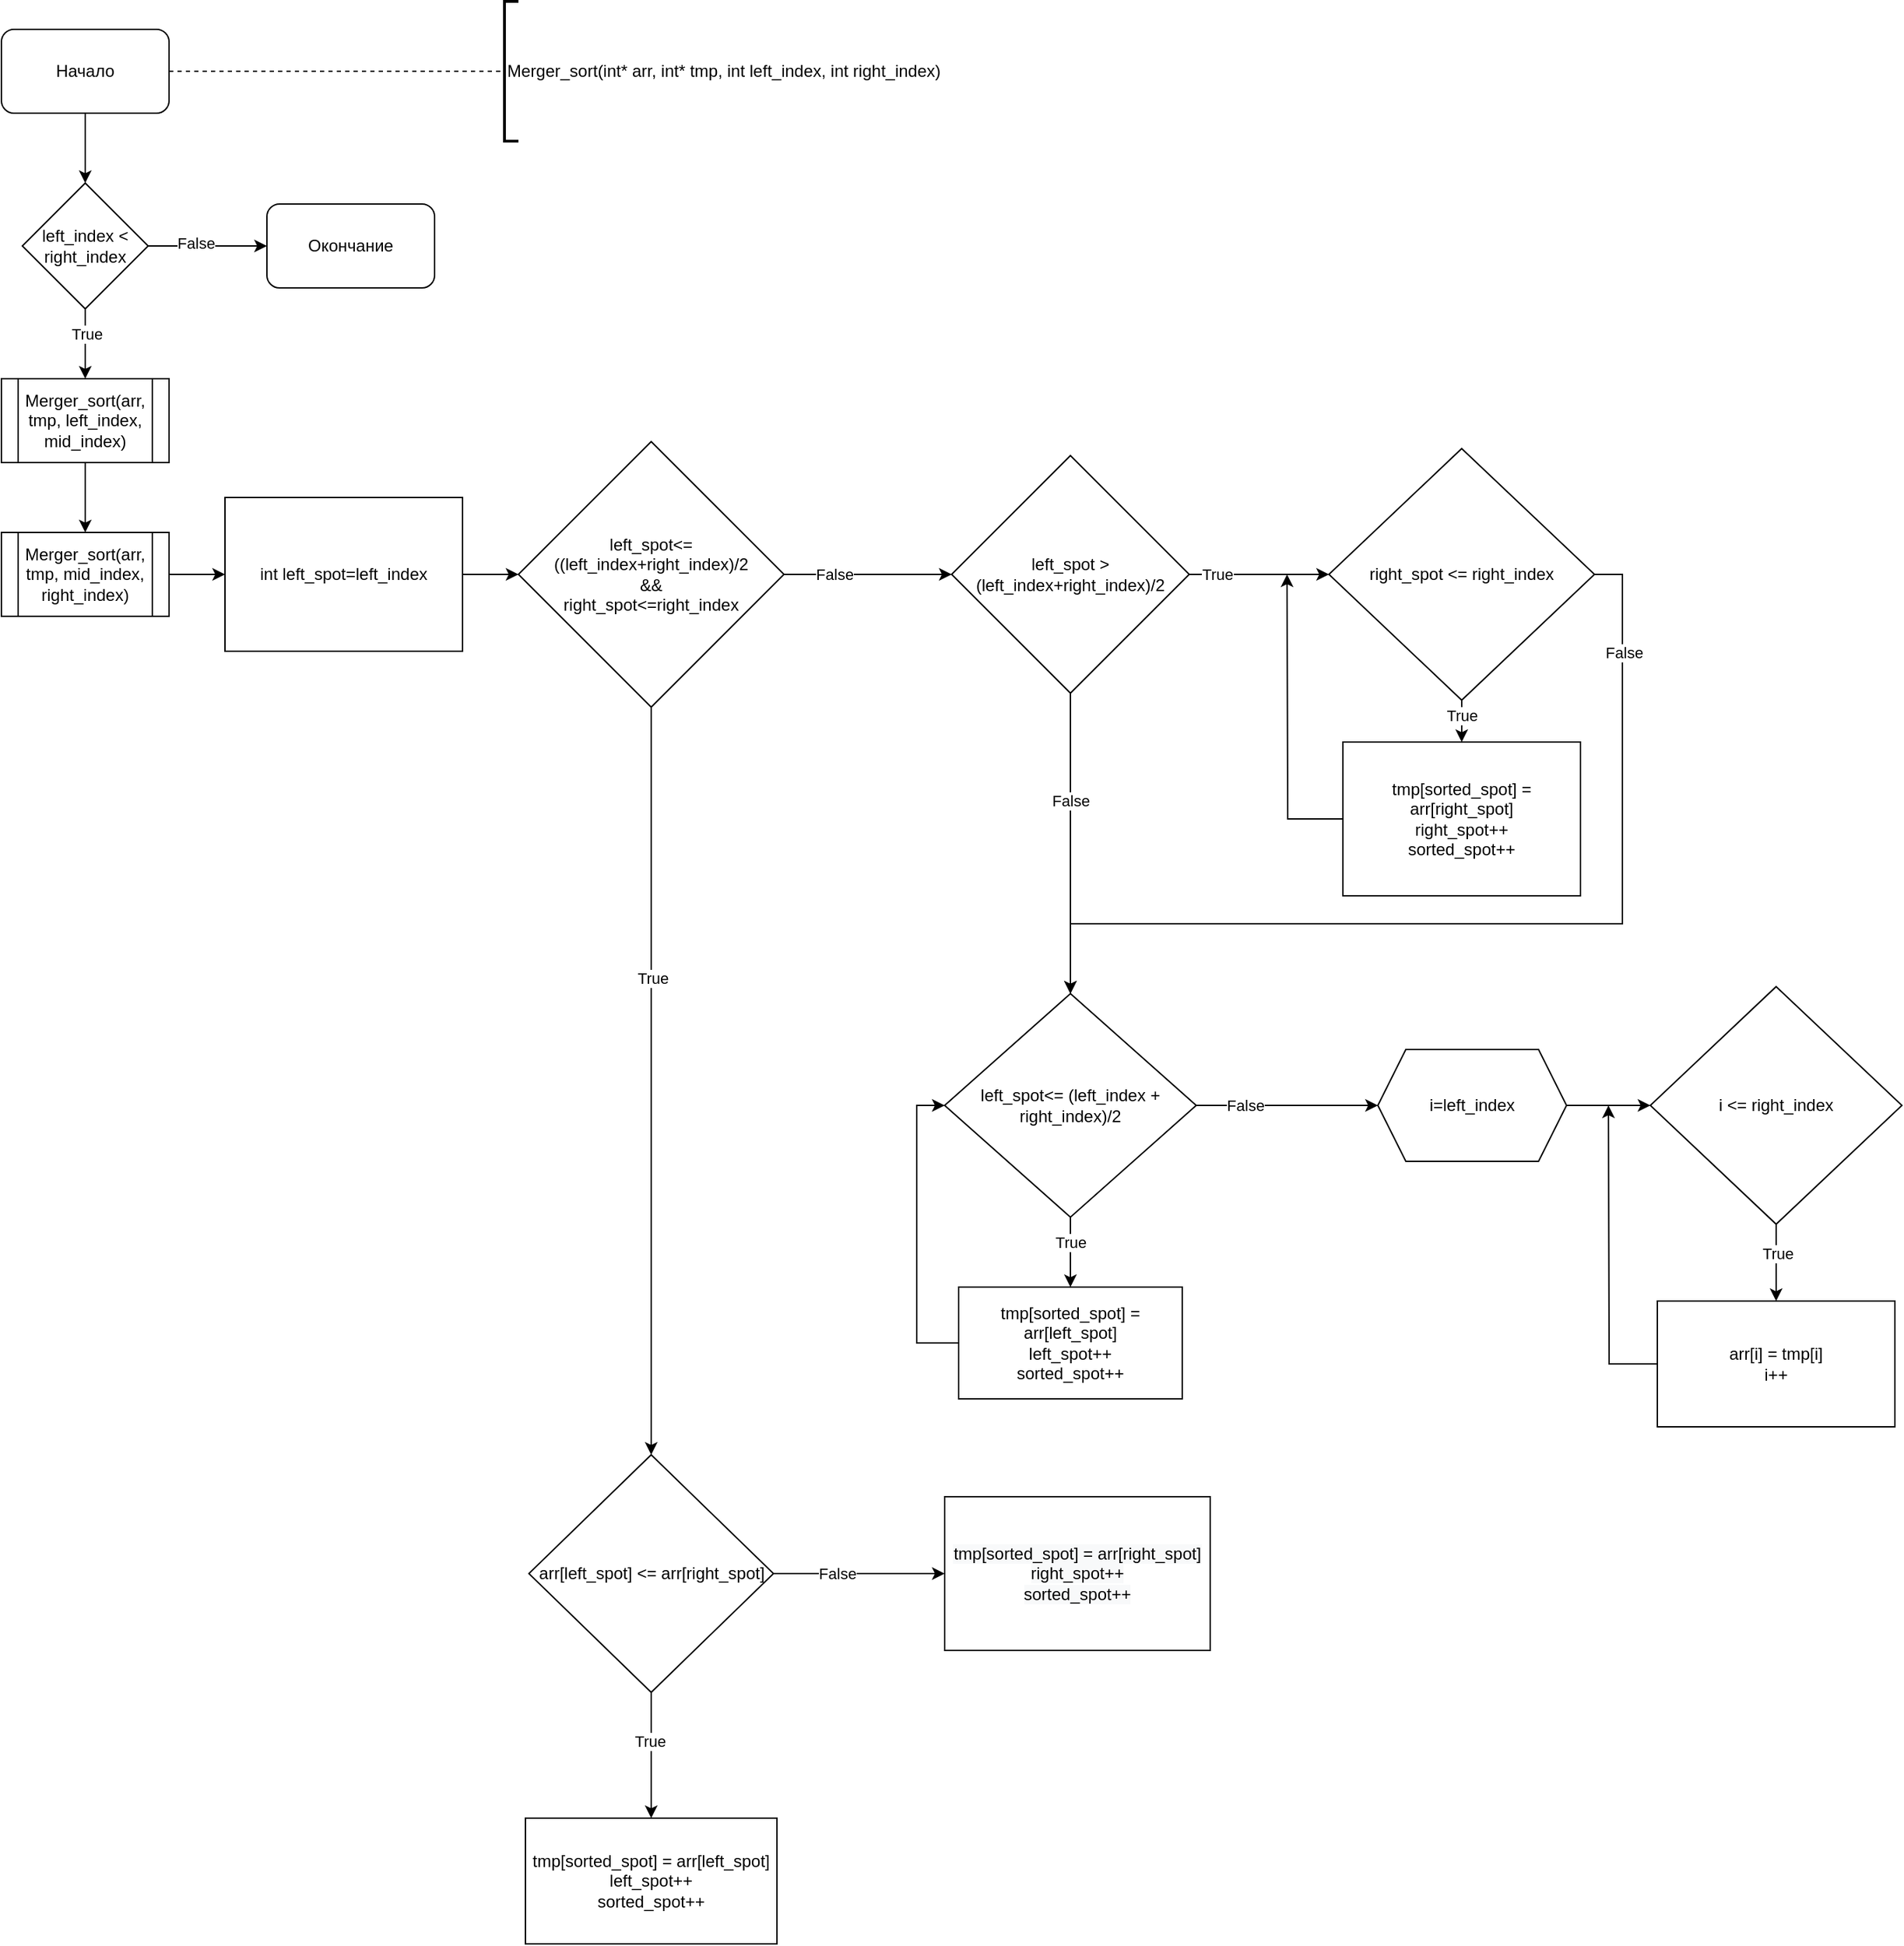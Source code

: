 <mxfile version="15.6.8" type="github">
  <diagram id="jkDw5KnAWA2Iy1HF7PQo" name="Page-1">
    <mxGraphModel dx="981" dy="1626" grid="1" gridSize="10" guides="1" tooltips="1" connect="1" arrows="1" fold="1" page="1" pageScale="1" pageWidth="850" pageHeight="1100" math="0" shadow="0">
      <root>
        <mxCell id="0" />
        <mxCell id="1" parent="0" />
        <mxCell id="MXh0XPTJ4W-5BztZ-EwL-6" value="" style="edgeStyle=orthogonalEdgeStyle;rounded=0;orthogonalLoop=1;jettySize=auto;html=1;" edge="1" parent="1" source="MXh0XPTJ4W-5BztZ-EwL-1" target="MXh0XPTJ4W-5BztZ-EwL-5">
          <mxGeometry relative="1" as="geometry" />
        </mxCell>
        <mxCell id="MXh0XPTJ4W-5BztZ-EwL-1" value="Начало" style="rounded=1;whiteSpace=wrap;html=1;" vertex="1" parent="1">
          <mxGeometry x="40" y="20" width="120" height="60" as="geometry" />
        </mxCell>
        <mxCell id="MXh0XPTJ4W-5BztZ-EwL-2" value="Merger_sort(int* arr, int* tmp, int left_index, int right_index)" style="strokeWidth=2;html=1;shape=mxgraph.flowchart.annotation_1;align=left;pointerEvents=1;" vertex="1" parent="1">
          <mxGeometry x="400" width="10" height="100" as="geometry" />
        </mxCell>
        <mxCell id="MXh0XPTJ4W-5BztZ-EwL-4" value="" style="endArrow=none;dashed=1;html=1;rounded=0;exitX=1;exitY=0.5;exitDx=0;exitDy=0;entryX=0;entryY=0.5;entryDx=0;entryDy=0;entryPerimeter=0;" edge="1" parent="1" source="MXh0XPTJ4W-5BztZ-EwL-1" target="MXh0XPTJ4W-5BztZ-EwL-2">
          <mxGeometry width="50" height="50" relative="1" as="geometry">
            <mxPoint x="400" y="320" as="sourcePoint" />
            <mxPoint x="450" y="270" as="targetPoint" />
          </mxGeometry>
        </mxCell>
        <mxCell id="MXh0XPTJ4W-5BztZ-EwL-10" value="" style="edgeStyle=orthogonalEdgeStyle;rounded=0;orthogonalLoop=1;jettySize=auto;html=1;" edge="1" parent="1" source="MXh0XPTJ4W-5BztZ-EwL-5" target="MXh0XPTJ4W-5BztZ-EwL-7">
          <mxGeometry relative="1" as="geometry" />
        </mxCell>
        <mxCell id="MXh0XPTJ4W-5BztZ-EwL-11" value="True" style="edgeLabel;html=1;align=center;verticalAlign=middle;resizable=0;points=[];" vertex="1" connectable="0" parent="MXh0XPTJ4W-5BztZ-EwL-10">
          <mxGeometry x="-0.301" y="1" relative="1" as="geometry">
            <mxPoint as="offset" />
          </mxGeometry>
        </mxCell>
        <mxCell id="MXh0XPTJ4W-5BztZ-EwL-13" value="" style="edgeStyle=orthogonalEdgeStyle;rounded=0;orthogonalLoop=1;jettySize=auto;html=1;" edge="1" parent="1" source="MXh0XPTJ4W-5BztZ-EwL-5" target="MXh0XPTJ4W-5BztZ-EwL-12">
          <mxGeometry relative="1" as="geometry" />
        </mxCell>
        <mxCell id="MXh0XPTJ4W-5BztZ-EwL-14" value="False" style="edgeLabel;html=1;align=center;verticalAlign=middle;resizable=0;points=[];" vertex="1" connectable="0" parent="MXh0XPTJ4W-5BztZ-EwL-13">
          <mxGeometry x="-0.216" y="2" relative="1" as="geometry">
            <mxPoint as="offset" />
          </mxGeometry>
        </mxCell>
        <mxCell id="MXh0XPTJ4W-5BztZ-EwL-5" value="left_index &amp;lt; right_index" style="rhombus;whiteSpace=wrap;html=1;" vertex="1" parent="1">
          <mxGeometry x="55" y="130" width="90" height="90" as="geometry" />
        </mxCell>
        <mxCell id="MXh0XPTJ4W-5BztZ-EwL-9" value="" style="edgeStyle=orthogonalEdgeStyle;rounded=0;orthogonalLoop=1;jettySize=auto;html=1;" edge="1" parent="1" source="MXh0XPTJ4W-5BztZ-EwL-7" target="MXh0XPTJ4W-5BztZ-EwL-8">
          <mxGeometry relative="1" as="geometry" />
        </mxCell>
        <mxCell id="MXh0XPTJ4W-5BztZ-EwL-7" value="Merger_sort(arr, tmp, left_index, mid_index)" style="shape=process;whiteSpace=wrap;html=1;backgroundOutline=1;" vertex="1" parent="1">
          <mxGeometry x="40" y="270" width="120" height="60" as="geometry" />
        </mxCell>
        <mxCell id="MXh0XPTJ4W-5BztZ-EwL-18" value="" style="edgeStyle=orthogonalEdgeStyle;rounded=0;orthogonalLoop=1;jettySize=auto;html=1;entryX=0;entryY=0.5;entryDx=0;entryDy=0;" edge="1" parent="1" source="MXh0XPTJ4W-5BztZ-EwL-8" target="MXh0XPTJ4W-5BztZ-EwL-41">
          <mxGeometry relative="1" as="geometry">
            <mxPoint x="220" y="410" as="targetPoint" />
          </mxGeometry>
        </mxCell>
        <mxCell id="MXh0XPTJ4W-5BztZ-EwL-8" value="Merger_sort(arr, tmp, mid_index, right_index)" style="shape=process;whiteSpace=wrap;html=1;backgroundOutline=1;" vertex="1" parent="1">
          <mxGeometry x="40" y="380" width="120" height="60" as="geometry" />
        </mxCell>
        <mxCell id="MXh0XPTJ4W-5BztZ-EwL-12" value="Окончание" style="rounded=1;whiteSpace=wrap;html=1;" vertex="1" parent="1">
          <mxGeometry x="230" y="145" width="120" height="60" as="geometry" />
        </mxCell>
        <mxCell id="MXh0XPTJ4W-5BztZ-EwL-20" value="" style="edgeStyle=orthogonalEdgeStyle;rounded=0;orthogonalLoop=1;jettySize=auto;html=1;exitX=1;exitY=0.5;exitDx=0;exitDy=0;" edge="1" parent="1" source="MXh0XPTJ4W-5BztZ-EwL-41" target="MXh0XPTJ4W-5BztZ-EwL-19">
          <mxGeometry relative="1" as="geometry">
            <mxPoint x="360" y="410" as="sourcePoint" />
          </mxGeometry>
        </mxCell>
        <mxCell id="MXh0XPTJ4W-5BztZ-EwL-26" value="" style="edgeStyle=orthogonalEdgeStyle;rounded=0;orthogonalLoop=1;jettySize=auto;html=1;" edge="1" parent="1" source="MXh0XPTJ4W-5BztZ-EwL-19" target="MXh0XPTJ4W-5BztZ-EwL-21">
          <mxGeometry relative="1" as="geometry" />
        </mxCell>
        <mxCell id="MXh0XPTJ4W-5BztZ-EwL-28" value="True" style="edgeLabel;html=1;align=center;verticalAlign=middle;resizable=0;points=[];" vertex="1" connectable="0" parent="MXh0XPTJ4W-5BztZ-EwL-26">
          <mxGeometry x="-0.276" y="1" relative="1" as="geometry">
            <mxPoint as="offset" />
          </mxGeometry>
        </mxCell>
        <mxCell id="MXh0XPTJ4W-5BztZ-EwL-30" style="edgeStyle=orthogonalEdgeStyle;rounded=0;orthogonalLoop=1;jettySize=auto;html=1;exitX=1;exitY=0.5;exitDx=0;exitDy=0;entryX=0;entryY=0.5;entryDx=0;entryDy=0;" edge="1" parent="1" source="MXh0XPTJ4W-5BztZ-EwL-21" target="MXh0XPTJ4W-5BztZ-EwL-42">
          <mxGeometry relative="1" as="geometry">
            <mxPoint x="730" y="805.0" as="targetPoint" />
            <Array as="points" />
          </mxGeometry>
        </mxCell>
        <mxCell id="MXh0XPTJ4W-5BztZ-EwL-31" value="False" style="edgeLabel;html=1;align=center;verticalAlign=middle;resizable=0;points=[];" vertex="1" connectable="0" parent="MXh0XPTJ4W-5BztZ-EwL-30">
          <mxGeometry x="-0.264" relative="1" as="geometry">
            <mxPoint as="offset" />
          </mxGeometry>
        </mxCell>
        <mxCell id="MXh0XPTJ4W-5BztZ-EwL-34" style="edgeStyle=orthogonalEdgeStyle;rounded=0;orthogonalLoop=1;jettySize=auto;html=1;exitX=1;exitY=0.5;exitDx=0;exitDy=0;" edge="1" parent="1" source="MXh0XPTJ4W-5BztZ-EwL-19" target="MXh0XPTJ4W-5BztZ-EwL-33">
          <mxGeometry relative="1" as="geometry" />
        </mxCell>
        <mxCell id="MXh0XPTJ4W-5BztZ-EwL-35" value="False" style="edgeLabel;html=1;align=center;verticalAlign=middle;resizable=0;points=[];" vertex="1" connectable="0" parent="MXh0XPTJ4W-5BztZ-EwL-34">
          <mxGeometry x="-0.397" relative="1" as="geometry">
            <mxPoint as="offset" />
          </mxGeometry>
        </mxCell>
        <mxCell id="MXh0XPTJ4W-5BztZ-EwL-19" value="left_spot&amp;lt;=((left_index+right_index)/2&lt;br&gt;&amp;amp;&amp;amp;&lt;br&gt;right_spot&amp;lt;=right_index" style="rhombus;whiteSpace=wrap;html=1;" vertex="1" parent="1">
          <mxGeometry x="410" y="315" width="190" height="190" as="geometry" />
        </mxCell>
        <mxCell id="MXh0XPTJ4W-5BztZ-EwL-25" value="" style="edgeStyle=orthogonalEdgeStyle;rounded=0;orthogonalLoop=1;jettySize=auto;html=1;entryX=0.5;entryY=0;entryDx=0;entryDy=0;" edge="1" parent="1" source="MXh0XPTJ4W-5BztZ-EwL-21" target="MXh0XPTJ4W-5BztZ-EwL-44">
          <mxGeometry relative="1" as="geometry">
            <mxPoint x="505" y="1070" as="targetPoint" />
            <Array as="points" />
          </mxGeometry>
        </mxCell>
        <mxCell id="MXh0XPTJ4W-5BztZ-EwL-32" value="True" style="edgeLabel;html=1;align=center;verticalAlign=middle;resizable=0;points=[];" vertex="1" connectable="0" parent="MXh0XPTJ4W-5BztZ-EwL-25">
          <mxGeometry x="-0.229" y="-1" relative="1" as="geometry">
            <mxPoint as="offset" />
          </mxGeometry>
        </mxCell>
        <mxCell id="MXh0XPTJ4W-5BztZ-EwL-21" value="arr[left_spot] &amp;lt;= arr[right_spot]" style="rhombus;whiteSpace=wrap;html=1;" vertex="1" parent="1">
          <mxGeometry x="417.5" y="1040" width="175" height="170" as="geometry" />
        </mxCell>
        <mxCell id="MXh0XPTJ4W-5BztZ-EwL-37" value="" style="edgeStyle=orthogonalEdgeStyle;rounded=0;orthogonalLoop=1;jettySize=auto;html=1;" edge="1" parent="1" source="MXh0XPTJ4W-5BztZ-EwL-33" target="MXh0XPTJ4W-5BztZ-EwL-36">
          <mxGeometry relative="1" as="geometry" />
        </mxCell>
        <mxCell id="MXh0XPTJ4W-5BztZ-EwL-38" value="True" style="edgeLabel;html=1;align=center;verticalAlign=middle;resizable=0;points=[];" vertex="1" connectable="0" parent="MXh0XPTJ4W-5BztZ-EwL-37">
          <mxGeometry x="-0.236" y="-1" relative="1" as="geometry">
            <mxPoint x="-18" y="-1" as="offset" />
          </mxGeometry>
        </mxCell>
        <mxCell id="MXh0XPTJ4W-5BztZ-EwL-52" value="" style="edgeStyle=orthogonalEdgeStyle;rounded=0;orthogonalLoop=1;jettySize=auto;html=1;" edge="1" parent="1" source="MXh0XPTJ4W-5BztZ-EwL-33" target="MXh0XPTJ4W-5BztZ-EwL-51">
          <mxGeometry relative="1" as="geometry" />
        </mxCell>
        <mxCell id="MXh0XPTJ4W-5BztZ-EwL-53" value="False" style="edgeLabel;html=1;align=center;verticalAlign=middle;resizable=0;points=[];" vertex="1" connectable="0" parent="MXh0XPTJ4W-5BztZ-EwL-52">
          <mxGeometry x="-0.289" relative="1" as="geometry">
            <mxPoint as="offset" />
          </mxGeometry>
        </mxCell>
        <mxCell id="MXh0XPTJ4W-5BztZ-EwL-33" value="left_spot &amp;gt; (left_index+right_index)/2" style="rhombus;whiteSpace=wrap;html=1;" vertex="1" parent="1">
          <mxGeometry x="720" y="325" width="170" height="170" as="geometry" />
        </mxCell>
        <mxCell id="MXh0XPTJ4W-5BztZ-EwL-48" style="edgeStyle=orthogonalEdgeStyle;rounded=0;orthogonalLoop=1;jettySize=auto;html=1;entryX=0.5;entryY=0;entryDx=0;entryDy=0;" edge="1" parent="1" source="MXh0XPTJ4W-5BztZ-EwL-36" target="MXh0XPTJ4W-5BztZ-EwL-40">
          <mxGeometry relative="1" as="geometry" />
        </mxCell>
        <mxCell id="MXh0XPTJ4W-5BztZ-EwL-50" value="True" style="edgeLabel;html=1;align=center;verticalAlign=middle;resizable=0;points=[];" vertex="1" connectable="0" parent="MXh0XPTJ4W-5BztZ-EwL-48">
          <mxGeometry x="-0.255" y="-1" relative="1" as="geometry">
            <mxPoint x="1" y="-8" as="offset" />
          </mxGeometry>
        </mxCell>
        <mxCell id="MXh0XPTJ4W-5BztZ-EwL-54" style="edgeStyle=orthogonalEdgeStyle;rounded=0;orthogonalLoop=1;jettySize=auto;html=1;exitX=1;exitY=0.5;exitDx=0;exitDy=0;" edge="1" parent="1" source="MXh0XPTJ4W-5BztZ-EwL-36" target="MXh0XPTJ4W-5BztZ-EwL-51">
          <mxGeometry relative="1" as="geometry">
            <Array as="points">
              <mxPoint x="1200" y="410" />
              <mxPoint x="1200" y="660" />
              <mxPoint x="805" y="660" />
            </Array>
          </mxGeometry>
        </mxCell>
        <mxCell id="MXh0XPTJ4W-5BztZ-EwL-55" value="False" style="edgeLabel;html=1;align=center;verticalAlign=middle;resizable=0;points=[];" vertex="1" connectable="0" parent="MXh0XPTJ4W-5BztZ-EwL-54">
          <mxGeometry x="-0.787" y="1" relative="1" as="geometry">
            <mxPoint as="offset" />
          </mxGeometry>
        </mxCell>
        <mxCell id="MXh0XPTJ4W-5BztZ-EwL-36" value="right_spot &amp;lt;= right_index" style="rhombus;whiteSpace=wrap;html=1;" vertex="1" parent="1">
          <mxGeometry x="990" y="320" width="190" height="180" as="geometry" />
        </mxCell>
        <mxCell id="MXh0XPTJ4W-5BztZ-EwL-49" style="edgeStyle=orthogonalEdgeStyle;rounded=0;orthogonalLoop=1;jettySize=auto;html=1;exitX=0;exitY=0.5;exitDx=0;exitDy=0;" edge="1" parent="1" source="MXh0XPTJ4W-5BztZ-EwL-40">
          <mxGeometry relative="1" as="geometry">
            <mxPoint x="960" y="410" as="targetPoint" />
          </mxGeometry>
        </mxCell>
        <mxCell id="MXh0XPTJ4W-5BztZ-EwL-40" value="tmp[sorted_spot] = arr[right_spot]&lt;br&gt;right_spot++&lt;br&gt;sorted_spot++" style="rounded=0;whiteSpace=wrap;html=1;" vertex="1" parent="1">
          <mxGeometry x="1000" y="530" width="170" height="110" as="geometry" />
        </mxCell>
        <mxCell id="MXh0XPTJ4W-5BztZ-EwL-41" value="&lt;span&gt;int left_spot=left_index&lt;/span&gt;" style="rounded=0;whiteSpace=wrap;html=1;" vertex="1" parent="1">
          <mxGeometry x="200" y="355" width="170" height="110" as="geometry" />
        </mxCell>
        <mxCell id="MXh0XPTJ4W-5BztZ-EwL-42" value="&#xa;&#xa;&lt;span style=&quot;color: rgb(0, 0, 0); font-family: helvetica; font-size: 12px; font-style: normal; font-weight: 400; letter-spacing: normal; text-align: center; text-indent: 0px; text-transform: none; word-spacing: 0px; background-color: rgb(248, 249, 250); display: inline; float: none;&quot;&gt;tmp[sorted_spot] = arr[right_spot]&lt;/span&gt;&lt;br style=&quot;color: rgb(0, 0, 0); font-family: helvetica; font-size: 12px; font-style: normal; font-weight: 400; letter-spacing: normal; text-align: center; text-indent: 0px; text-transform: none; word-spacing: 0px; background-color: rgb(248, 249, 250);&quot;&gt;&lt;span style=&quot;color: rgb(0, 0, 0); font-family: helvetica; font-size: 12px; font-style: normal; font-weight: 400; letter-spacing: normal; text-align: center; text-indent: 0px; text-transform: none; word-spacing: 0px; background-color: rgb(248, 249, 250); display: inline; float: none;&quot;&gt;right_spot++&lt;/span&gt;&lt;br style=&quot;color: rgb(0, 0, 0); font-family: helvetica; font-size: 12px; font-style: normal; font-weight: 400; letter-spacing: normal; text-align: center; text-indent: 0px; text-transform: none; word-spacing: 0px; background-color: rgb(248, 249, 250);&quot;&gt;&lt;span style=&quot;color: rgb(0, 0, 0); font-family: helvetica; font-size: 12px; font-style: normal; font-weight: 400; letter-spacing: normal; text-align: center; text-indent: 0px; text-transform: none; word-spacing: 0px; background-color: rgb(248, 249, 250); display: inline; float: none;&quot;&gt;sorted_spot++&lt;/span&gt;&#xa;&#xa;" style="rounded=0;whiteSpace=wrap;html=1;" vertex="1" parent="1">
          <mxGeometry x="715" y="1070" width="190" height="110" as="geometry" />
        </mxCell>
        <mxCell id="MXh0XPTJ4W-5BztZ-EwL-44" value="&lt;span&gt;tmp[sorted_spot] = arr[left_spot]&lt;/span&gt;&lt;br&gt;&lt;span&gt;left_spot++&lt;/span&gt;&lt;br&gt;&lt;span&gt;sorted_spot++&lt;/span&gt;" style="rounded=0;whiteSpace=wrap;html=1;" vertex="1" parent="1">
          <mxGeometry x="415" y="1300" width="180" height="90" as="geometry" />
        </mxCell>
        <mxCell id="MXh0XPTJ4W-5BztZ-EwL-57" value="" style="edgeStyle=orthogonalEdgeStyle;rounded=0;orthogonalLoop=1;jettySize=auto;html=1;" edge="1" parent="1" source="MXh0XPTJ4W-5BztZ-EwL-51" target="MXh0XPTJ4W-5BztZ-EwL-56">
          <mxGeometry relative="1" as="geometry" />
        </mxCell>
        <mxCell id="MXh0XPTJ4W-5BztZ-EwL-58" value="True" style="edgeLabel;html=1;align=center;verticalAlign=middle;resizable=0;points=[];" vertex="1" connectable="0" parent="MXh0XPTJ4W-5BztZ-EwL-57">
          <mxGeometry x="-0.288" relative="1" as="geometry">
            <mxPoint as="offset" />
          </mxGeometry>
        </mxCell>
        <mxCell id="MXh0XPTJ4W-5BztZ-EwL-62" value="" style="edgeStyle=orthogonalEdgeStyle;rounded=0;orthogonalLoop=1;jettySize=auto;html=1;" edge="1" parent="1" source="MXh0XPTJ4W-5BztZ-EwL-51" target="MXh0XPTJ4W-5BztZ-EwL-64">
          <mxGeometry relative="1" as="geometry">
            <mxPoint x="1050" y="800" as="targetPoint" />
            <Array as="points" />
          </mxGeometry>
        </mxCell>
        <mxCell id="MXh0XPTJ4W-5BztZ-EwL-63" value="False" style="edgeLabel;html=1;align=center;verticalAlign=middle;resizable=0;points=[];" vertex="1" connectable="0" parent="MXh0XPTJ4W-5BztZ-EwL-62">
          <mxGeometry x="-0.722" relative="1" as="geometry">
            <mxPoint x="17" as="offset" />
          </mxGeometry>
        </mxCell>
        <mxCell id="MXh0XPTJ4W-5BztZ-EwL-51" value="left_spot&amp;lt;= (left_index + right_index)/2" style="rhombus;whiteSpace=wrap;html=1;" vertex="1" parent="1">
          <mxGeometry x="715" y="710" width="180" height="160" as="geometry" />
        </mxCell>
        <mxCell id="MXh0XPTJ4W-5BztZ-EwL-60" style="edgeStyle=orthogonalEdgeStyle;rounded=0;orthogonalLoop=1;jettySize=auto;html=1;entryX=0;entryY=0.5;entryDx=0;entryDy=0;" edge="1" parent="1" source="MXh0XPTJ4W-5BztZ-EwL-56" target="MXh0XPTJ4W-5BztZ-EwL-51">
          <mxGeometry relative="1" as="geometry">
            <mxPoint x="670" y="800" as="targetPoint" />
            <Array as="points">
              <mxPoint x="695" y="960" />
              <mxPoint x="695" y="790" />
            </Array>
          </mxGeometry>
        </mxCell>
        <mxCell id="MXh0XPTJ4W-5BztZ-EwL-56" value="tmp[sorted_spot] = arr[left_spot]&lt;br&gt;left_spot++&lt;br&gt;sorted_spot++" style="rounded=0;whiteSpace=wrap;html=1;" vertex="1" parent="1">
          <mxGeometry x="725" y="920" width="160" height="80" as="geometry" />
        </mxCell>
        <mxCell id="MXh0XPTJ4W-5BztZ-EwL-66" style="edgeStyle=orthogonalEdgeStyle;rounded=0;orthogonalLoop=1;jettySize=auto;html=1;" edge="1" parent="1" source="MXh0XPTJ4W-5BztZ-EwL-64" target="MXh0XPTJ4W-5BztZ-EwL-65">
          <mxGeometry relative="1" as="geometry" />
        </mxCell>
        <mxCell id="MXh0XPTJ4W-5BztZ-EwL-64" value="i=left_index" style="shape=hexagon;perimeter=hexagonPerimeter2;whiteSpace=wrap;html=1;fixedSize=1;" vertex="1" parent="1">
          <mxGeometry x="1025" y="750" width="135" height="80" as="geometry" />
        </mxCell>
        <mxCell id="MXh0XPTJ4W-5BztZ-EwL-68" style="edgeStyle=orthogonalEdgeStyle;rounded=0;orthogonalLoop=1;jettySize=auto;html=1;entryX=0.5;entryY=0;entryDx=0;entryDy=0;" edge="1" parent="1" source="MXh0XPTJ4W-5BztZ-EwL-65" target="MXh0XPTJ4W-5BztZ-EwL-67">
          <mxGeometry relative="1" as="geometry" />
        </mxCell>
        <mxCell id="MXh0XPTJ4W-5BztZ-EwL-69" value="True" style="edgeLabel;html=1;align=center;verticalAlign=middle;resizable=0;points=[];" vertex="1" connectable="0" parent="MXh0XPTJ4W-5BztZ-EwL-68">
          <mxGeometry x="-0.259" y="1" relative="1" as="geometry">
            <mxPoint as="offset" />
          </mxGeometry>
        </mxCell>
        <mxCell id="MXh0XPTJ4W-5BztZ-EwL-65" value="i &amp;lt;= right_index" style="rhombus;whiteSpace=wrap;html=1;" vertex="1" parent="1">
          <mxGeometry x="1220" y="705" width="180" height="170" as="geometry" />
        </mxCell>
        <mxCell id="MXh0XPTJ4W-5BztZ-EwL-70" style="edgeStyle=orthogonalEdgeStyle;rounded=0;orthogonalLoop=1;jettySize=auto;html=1;" edge="1" parent="1" source="MXh0XPTJ4W-5BztZ-EwL-67">
          <mxGeometry relative="1" as="geometry">
            <mxPoint x="1190" y="790" as="targetPoint" />
          </mxGeometry>
        </mxCell>
        <mxCell id="MXh0XPTJ4W-5BztZ-EwL-67" value="arr[i] = tmp[i]&lt;br&gt;i++" style="rounded=0;whiteSpace=wrap;html=1;" vertex="1" parent="1">
          <mxGeometry x="1225" y="930" width="170" height="90" as="geometry" />
        </mxCell>
      </root>
    </mxGraphModel>
  </diagram>
</mxfile>
